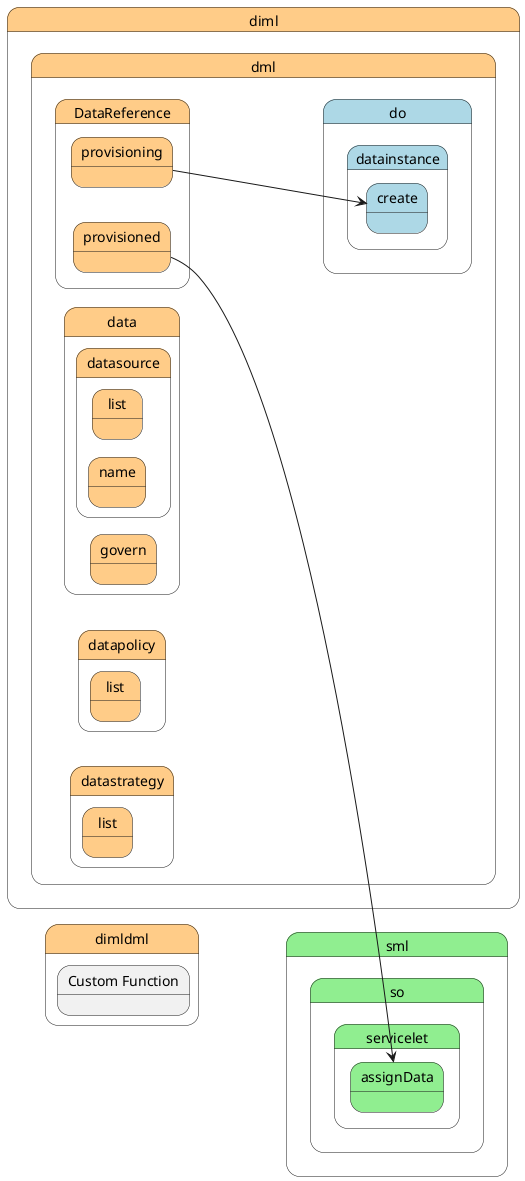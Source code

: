 @startuml
left to right direction


state "diml" as diml #ffcc88 {
state "dml" as dimldml #ffcc88 {
}
}


state "dimldml" as pstatename #ffcc88 {
    state "Custom Function" as dmlfunction {
    }
}

        state "diml" as diml #ffcc88 {
state "dml" as dimldml #ffcc88 {
state "data" as dimldmldata #ffcc88 {
state "govern" as dimldmldatagovern #ffcc88 {
}
}
}
}


        state "diml" as diml #ffcc88 {
state "dml" as dimldml #ffcc88 {
state "data" as dimldmldata #ffcc88 {
state "source" as dimldmldatasource #ffcc88 {
state "name" as dimldmldatasourcename #ffcc88 {
}
}
}
}
}


        state "diml" as diml #ffcc88 {
state "dml" as dimldml #ffcc88 {
state "datapolicy" as dimldmldatapolicy #ffcc88 {
state "list" as dimldmldatapolicylist #ffcc88 {
}
}
}
}


        state "diml" as diml #ffcc88 {
state "dml" as dimldml #ffcc88 {
state "datasource" as dimldmldatasource #ffcc88 {
state "list" as dimldmldatasourcelist #ffcc88 {
}
}
}
}


        state "diml" as diml #ffcc88 {
state "dml" as dimldml #ffcc88 {
state "datastrategy" as dimldmldatastrategy #ffcc88 {
state "list" as dimldmldatastrategylist #ffcc88 {
}
}
}
}





    state "diml" as diml #ffcc88 {
state "dml" as dimldml #ffcc88 {
state "DataReference" as dimldmldatareference #ffcc88 {
state "provisioning" as dimldmldatareferenceprovisioning #ffcc88 {
}
}
}
}

    state "diml" as diml #ffcc88 {
state "dml" as dimldml #ffcc88 {
state "do" as dimldmldo #lightblue {
state "datainstance" as dimldmldodatainstance #lightblue {
state "create" as dimldmldodatainstancecreate #lightblue {
}
}
}
}
}

        dimldmldatareferenceprovisioning ---> dimldmldodatainstancecreate
       
    state "diml" as diml #ffcc88 {
state "dml" as dimldml #ffcc88 {
state "DataReference" as dimldmldatareference #ffcc88 {
state "provisioned" as dimldmldatareferenceprovisioned #ffcc88 {
}
}
}
}

    state "sml" as sml #lightgreen {
state "so" as smlso #lightgreen {
state "servicelet" as smlsoservicelet #lightgreen {
state "assignData" as smlsoserviceletassigndata #lightgreen {
}
}
}
}

        dimldmldatareferenceprovisioned ---> smlsoserviceletassigndata
       

@enduml
